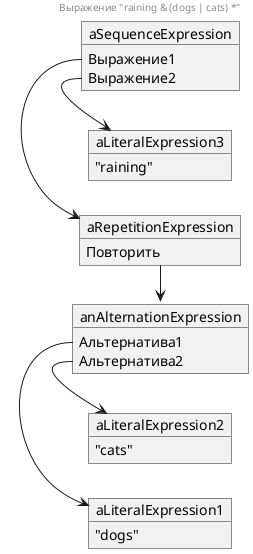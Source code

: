 @startuml
left to right direction
hide empty members

header Выражение "raining & (dogs | cats) *"

object aSequenceExpression {
  Выражение1
  Выражение2
}

object aLiteralExpression3 {
  "raining"
}

object aRepetitionExpression {
  Повторить
}

object anAlternationExpression {
  Альтернатива1
  Альтернатива2
}

object aLiteralExpression1 {
  "dogs"
}

object aLiteralExpression2 {
  "cats"
}
aSequenceExpression::Выражение1 -> aRepetitionExpression
aSequenceExpression::Выражение2 -> aLiteralExpression3
aRepetitionExpression -> anAlternationExpression
anAlternationExpression::Альтернатива1 -> aLiteralExpression1
anAlternationExpression::Альтернатива2 -> aLiteralExpression2
@enduml
